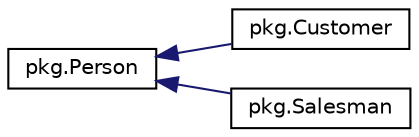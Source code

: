 digraph "그래픽컬한 클래스 계통도"
{
  edge [fontname="Helvetica",fontsize="10",labelfontname="Helvetica",labelfontsize="10"];
  node [fontname="Helvetica",fontsize="10",shape=record];
  rankdir="LR";
  Node1 [label="pkg.Person",height=0.2,width=0.4,color="black", fillcolor="white", style="filled",URL="$classpkg_1_1_person.html",tooltip="계정들을 모아 놓은 추상 클래스 "];
  Node1 -> Node2 [dir="back",color="midnightblue",fontsize="10",style="solid",fontname="Helvetica"];
  Node2 [label="pkg.Customer",height=0.2,width=0.4,color="black", fillcolor="white", style="filled",URL="$classpkg_1_1_customer.html",tooltip="Person을 상속 받는 Customer 클래스 "];
  Node1 -> Node3 [dir="back",color="midnightblue",fontsize="10",style="solid",fontname="Helvetica"];
  Node3 [label="pkg.Salesman",height=0.2,width=0.4,color="black", fillcolor="white", style="filled",URL="$classpkg_1_1_salesman.html",tooltip="Person을 상속 받는 Salesman 클래스 "];
}
